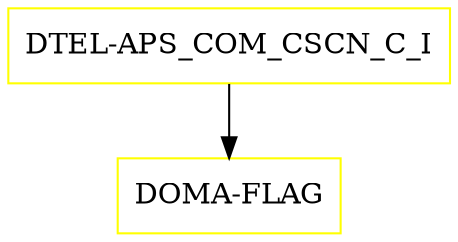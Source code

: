 digraph G {
  "DTEL-APS_COM_CSCN_C_I" [shape=box,color=yellow];
  "DOMA-FLAG" [shape=box,color=yellow,URL="./DOMA_FLAG.html"];
  "DTEL-APS_COM_CSCN_C_I" -> "DOMA-FLAG";
}
